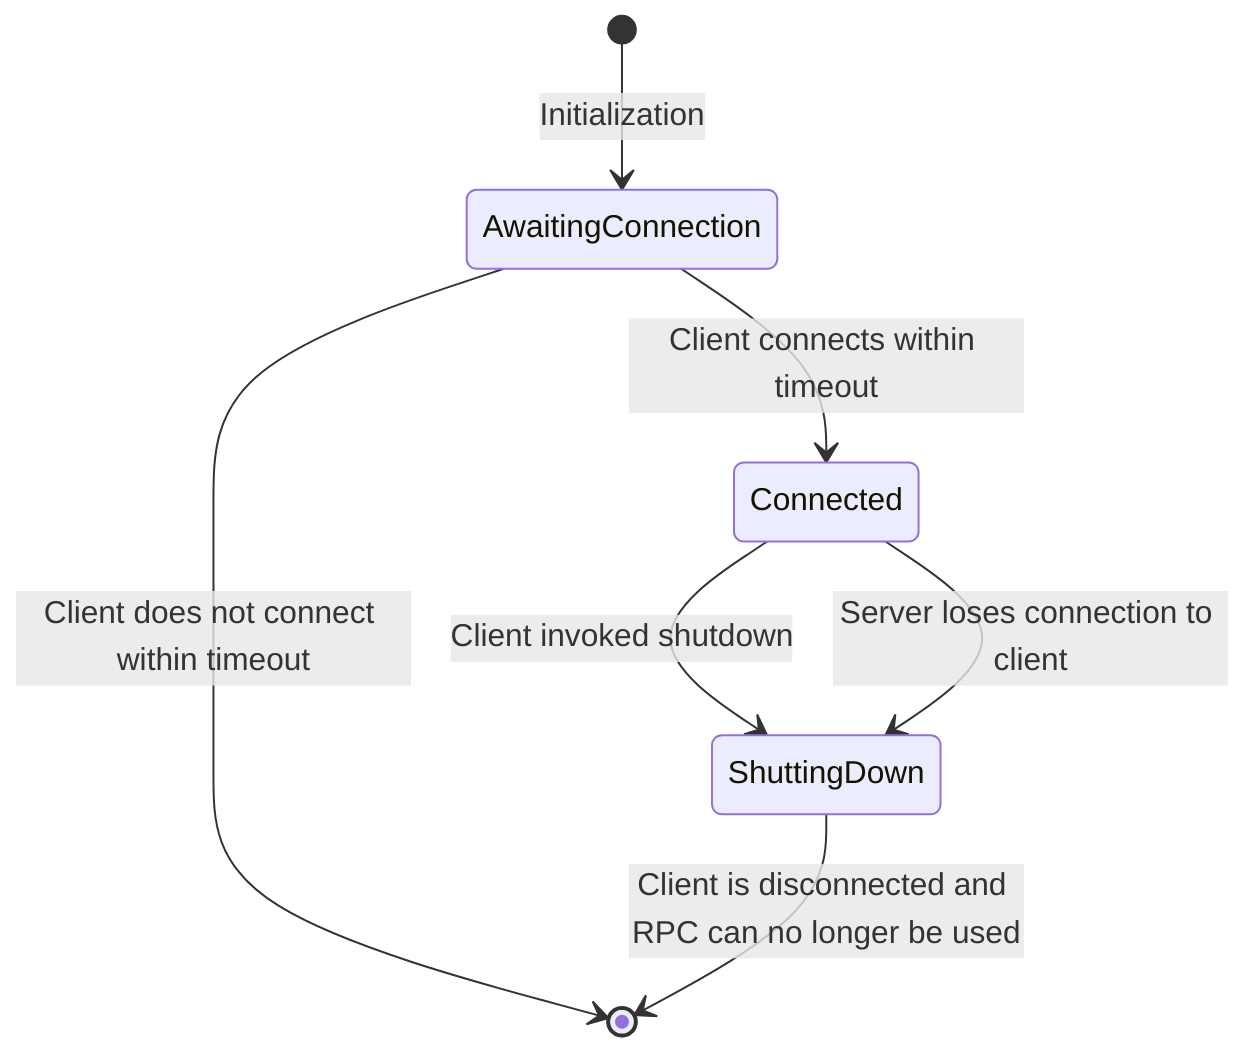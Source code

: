 stateDiagram-v2
    [*] --> AwaitingConnection : Initialization
    AwaitingConnection --> Connected : Client connects within timeout
    AwaitingConnection --> [*] : Client does not connect within timeout
    Connected --> ShuttingDown : Client invoked shutdown
    Connected --> ShuttingDown : Server loses connection to client
    ShuttingDown --> [*] : Client is disconnected and RPC can no longer be used